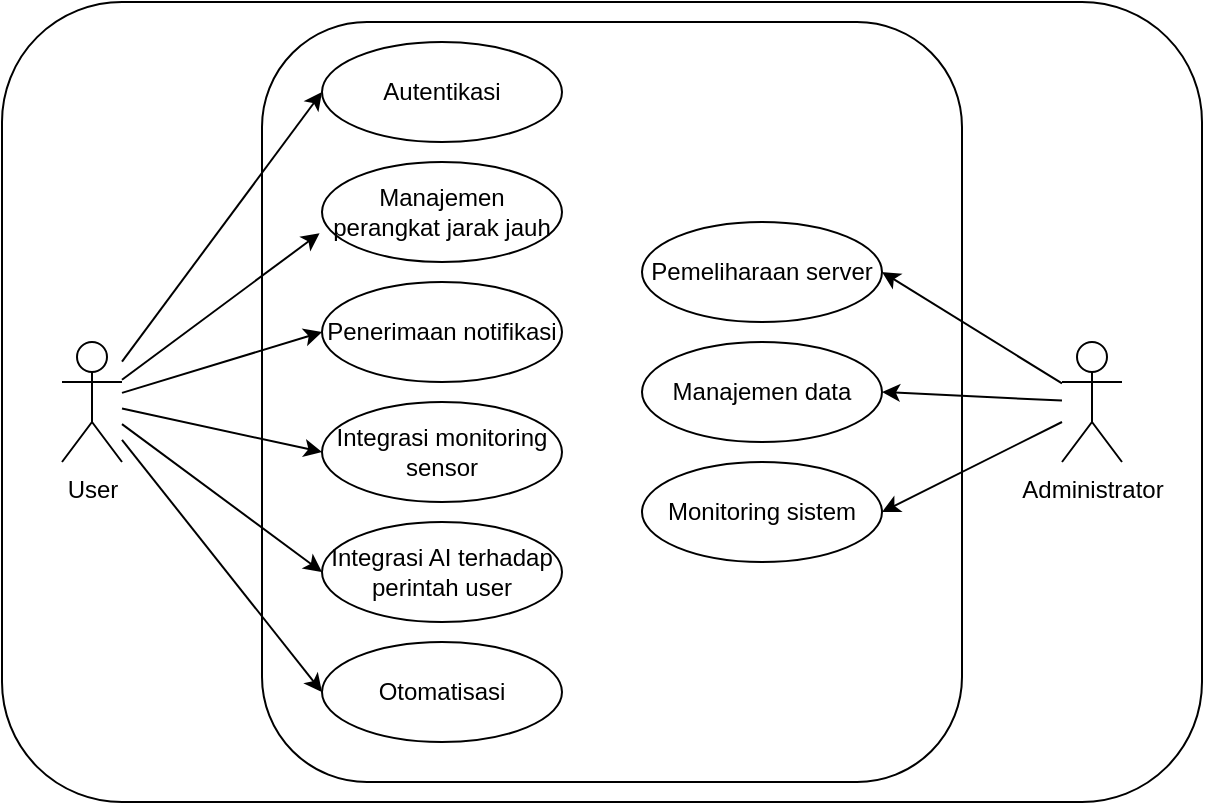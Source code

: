 <mxfile version="24.8.6">
  <diagram name="Page-1" id="XxHtfUKZ68LcEhgbas6Y">
    <mxGraphModel dx="1050" dy="522" grid="1" gridSize="10" guides="1" tooltips="1" connect="1" arrows="1" fold="1" page="1" pageScale="1" pageWidth="850" pageHeight="1100" math="0" shadow="0">
      <root>
        <mxCell id="0" />
        <mxCell id="1" parent="0" />
        <mxCell id="wCZGcdCFYKJnSCnD7NN1-4" value="" style="rounded=1;whiteSpace=wrap;html=1;" vertex="1" parent="1">
          <mxGeometry x="120" y="600" width="600" height="400" as="geometry" />
        </mxCell>
        <mxCell id="wCZGcdCFYKJnSCnD7NN1-1" value="User" style="shape=umlActor;verticalLabelPosition=bottom;verticalAlign=top;html=1;outlineConnect=0;" vertex="1" parent="1">
          <mxGeometry x="150" y="770" width="30" height="60" as="geometry" />
        </mxCell>
        <mxCell id="wCZGcdCFYKJnSCnD7NN1-2" value="Administrator" style="shape=umlActor;verticalLabelPosition=bottom;verticalAlign=top;html=1;outlineConnect=0;" vertex="1" parent="1">
          <mxGeometry x="650" y="770" width="30" height="60" as="geometry" />
        </mxCell>
        <mxCell id="wCZGcdCFYKJnSCnD7NN1-5" value="" style="rounded=1;whiteSpace=wrap;html=1;" vertex="1" parent="1">
          <mxGeometry x="250" y="610" width="350" height="380" as="geometry" />
        </mxCell>
        <mxCell id="wCZGcdCFYKJnSCnD7NN1-6" value="Autentikasi" style="ellipse;whiteSpace=wrap;html=1;" vertex="1" parent="1">
          <mxGeometry x="280" y="620" width="120" height="50" as="geometry" />
        </mxCell>
        <mxCell id="wCZGcdCFYKJnSCnD7NN1-7" value="Manajemen perangkat jarak jauh" style="ellipse;whiteSpace=wrap;html=1;" vertex="1" parent="1">
          <mxGeometry x="280" y="680" width="120" height="50" as="geometry" />
        </mxCell>
        <mxCell id="wCZGcdCFYKJnSCnD7NN1-8" value="Penerimaan notifikasi" style="ellipse;whiteSpace=wrap;html=1;" vertex="1" parent="1">
          <mxGeometry x="280" y="740" width="120" height="50" as="geometry" />
        </mxCell>
        <mxCell id="wCZGcdCFYKJnSCnD7NN1-9" value="Integrasi monitoring sensor" style="ellipse;whiteSpace=wrap;html=1;" vertex="1" parent="1">
          <mxGeometry x="280" y="800" width="120" height="50" as="geometry" />
        </mxCell>
        <mxCell id="wCZGcdCFYKJnSCnD7NN1-10" value="Integrasi AI terhadap perintah user" style="ellipse;whiteSpace=wrap;html=1;" vertex="1" parent="1">
          <mxGeometry x="280" y="860" width="120" height="50" as="geometry" />
        </mxCell>
        <mxCell id="wCZGcdCFYKJnSCnD7NN1-11" value="Otomatisasi" style="ellipse;whiteSpace=wrap;html=1;" vertex="1" parent="1">
          <mxGeometry x="280" y="920" width="120" height="50" as="geometry" />
        </mxCell>
        <mxCell id="wCZGcdCFYKJnSCnD7NN1-12" value="Pemeliharaan server" style="ellipse;whiteSpace=wrap;html=1;" vertex="1" parent="1">
          <mxGeometry x="440" y="710" width="120" height="50" as="geometry" />
        </mxCell>
        <mxCell id="wCZGcdCFYKJnSCnD7NN1-13" value="Manajemen data" style="ellipse;whiteSpace=wrap;html=1;" vertex="1" parent="1">
          <mxGeometry x="440" y="770" width="120" height="50" as="geometry" />
        </mxCell>
        <mxCell id="wCZGcdCFYKJnSCnD7NN1-14" value="Monitoring sistem" style="ellipse;whiteSpace=wrap;html=1;" vertex="1" parent="1">
          <mxGeometry x="440" y="830" width="120" height="50" as="geometry" />
        </mxCell>
        <mxCell id="wCZGcdCFYKJnSCnD7NN1-15" value="" style="endArrow=classic;html=1;rounded=0;entryX=0;entryY=0.5;entryDx=0;entryDy=0;" edge="1" parent="1" source="wCZGcdCFYKJnSCnD7NN1-1" target="wCZGcdCFYKJnSCnD7NN1-6">
          <mxGeometry width="50" height="50" relative="1" as="geometry">
            <mxPoint x="440" y="880" as="sourcePoint" />
            <mxPoint x="490" y="830" as="targetPoint" />
          </mxGeometry>
        </mxCell>
        <mxCell id="wCZGcdCFYKJnSCnD7NN1-16" value="" style="endArrow=classic;html=1;rounded=0;entryX=-0.01;entryY=0.712;entryDx=0;entryDy=0;entryPerimeter=0;" edge="1" parent="1" source="wCZGcdCFYKJnSCnD7NN1-1" target="wCZGcdCFYKJnSCnD7NN1-7">
          <mxGeometry width="50" height="50" relative="1" as="geometry">
            <mxPoint x="440" y="880" as="sourcePoint" />
            <mxPoint x="490" y="830" as="targetPoint" />
          </mxGeometry>
        </mxCell>
        <mxCell id="wCZGcdCFYKJnSCnD7NN1-17" value="" style="endArrow=classic;html=1;rounded=0;entryX=0;entryY=0.5;entryDx=0;entryDy=0;" edge="1" parent="1" source="wCZGcdCFYKJnSCnD7NN1-1" target="wCZGcdCFYKJnSCnD7NN1-8">
          <mxGeometry width="50" height="50" relative="1" as="geometry">
            <mxPoint x="440" y="880" as="sourcePoint" />
            <mxPoint x="490" y="830" as="targetPoint" />
          </mxGeometry>
        </mxCell>
        <mxCell id="wCZGcdCFYKJnSCnD7NN1-18" value="" style="endArrow=classic;html=1;rounded=0;entryX=0;entryY=0.5;entryDx=0;entryDy=0;" edge="1" parent="1" source="wCZGcdCFYKJnSCnD7NN1-1" target="wCZGcdCFYKJnSCnD7NN1-9">
          <mxGeometry width="50" height="50" relative="1" as="geometry">
            <mxPoint x="440" y="880" as="sourcePoint" />
            <mxPoint x="490" y="830" as="targetPoint" />
          </mxGeometry>
        </mxCell>
        <mxCell id="wCZGcdCFYKJnSCnD7NN1-19" value="" style="endArrow=classic;html=1;rounded=0;entryX=0;entryY=0.5;entryDx=0;entryDy=0;" edge="1" parent="1" source="wCZGcdCFYKJnSCnD7NN1-1" target="wCZGcdCFYKJnSCnD7NN1-10">
          <mxGeometry width="50" height="50" relative="1" as="geometry">
            <mxPoint x="440" y="880" as="sourcePoint" />
            <mxPoint x="490" y="830" as="targetPoint" />
          </mxGeometry>
        </mxCell>
        <mxCell id="wCZGcdCFYKJnSCnD7NN1-20" value="" style="endArrow=classic;html=1;rounded=0;entryX=0;entryY=0.5;entryDx=0;entryDy=0;" edge="1" parent="1" source="wCZGcdCFYKJnSCnD7NN1-1" target="wCZGcdCFYKJnSCnD7NN1-11">
          <mxGeometry width="50" height="50" relative="1" as="geometry">
            <mxPoint x="440" y="880" as="sourcePoint" />
            <mxPoint x="490" y="830" as="targetPoint" />
          </mxGeometry>
        </mxCell>
        <mxCell id="wCZGcdCFYKJnSCnD7NN1-21" value="" style="endArrow=classic;html=1;rounded=0;entryX=1;entryY=0.5;entryDx=0;entryDy=0;" edge="1" parent="1" source="wCZGcdCFYKJnSCnD7NN1-2" target="wCZGcdCFYKJnSCnD7NN1-12">
          <mxGeometry width="50" height="50" relative="1" as="geometry">
            <mxPoint x="440" y="880" as="sourcePoint" />
            <mxPoint x="490" y="830" as="targetPoint" />
          </mxGeometry>
        </mxCell>
        <mxCell id="wCZGcdCFYKJnSCnD7NN1-22" value="" style="endArrow=classic;html=1;rounded=0;entryX=1;entryY=0.5;entryDx=0;entryDy=0;" edge="1" parent="1" source="wCZGcdCFYKJnSCnD7NN1-2" target="wCZGcdCFYKJnSCnD7NN1-13">
          <mxGeometry width="50" height="50" relative="1" as="geometry">
            <mxPoint x="440" y="880" as="sourcePoint" />
            <mxPoint x="490" y="830" as="targetPoint" />
          </mxGeometry>
        </mxCell>
        <mxCell id="wCZGcdCFYKJnSCnD7NN1-23" value="" style="endArrow=classic;html=1;rounded=0;entryX=1;entryY=0.5;entryDx=0;entryDy=0;" edge="1" parent="1" target="wCZGcdCFYKJnSCnD7NN1-14">
          <mxGeometry width="50" height="50" relative="1" as="geometry">
            <mxPoint x="650" y="810" as="sourcePoint" />
            <mxPoint x="490" y="830" as="targetPoint" />
          </mxGeometry>
        </mxCell>
      </root>
    </mxGraphModel>
  </diagram>
</mxfile>
